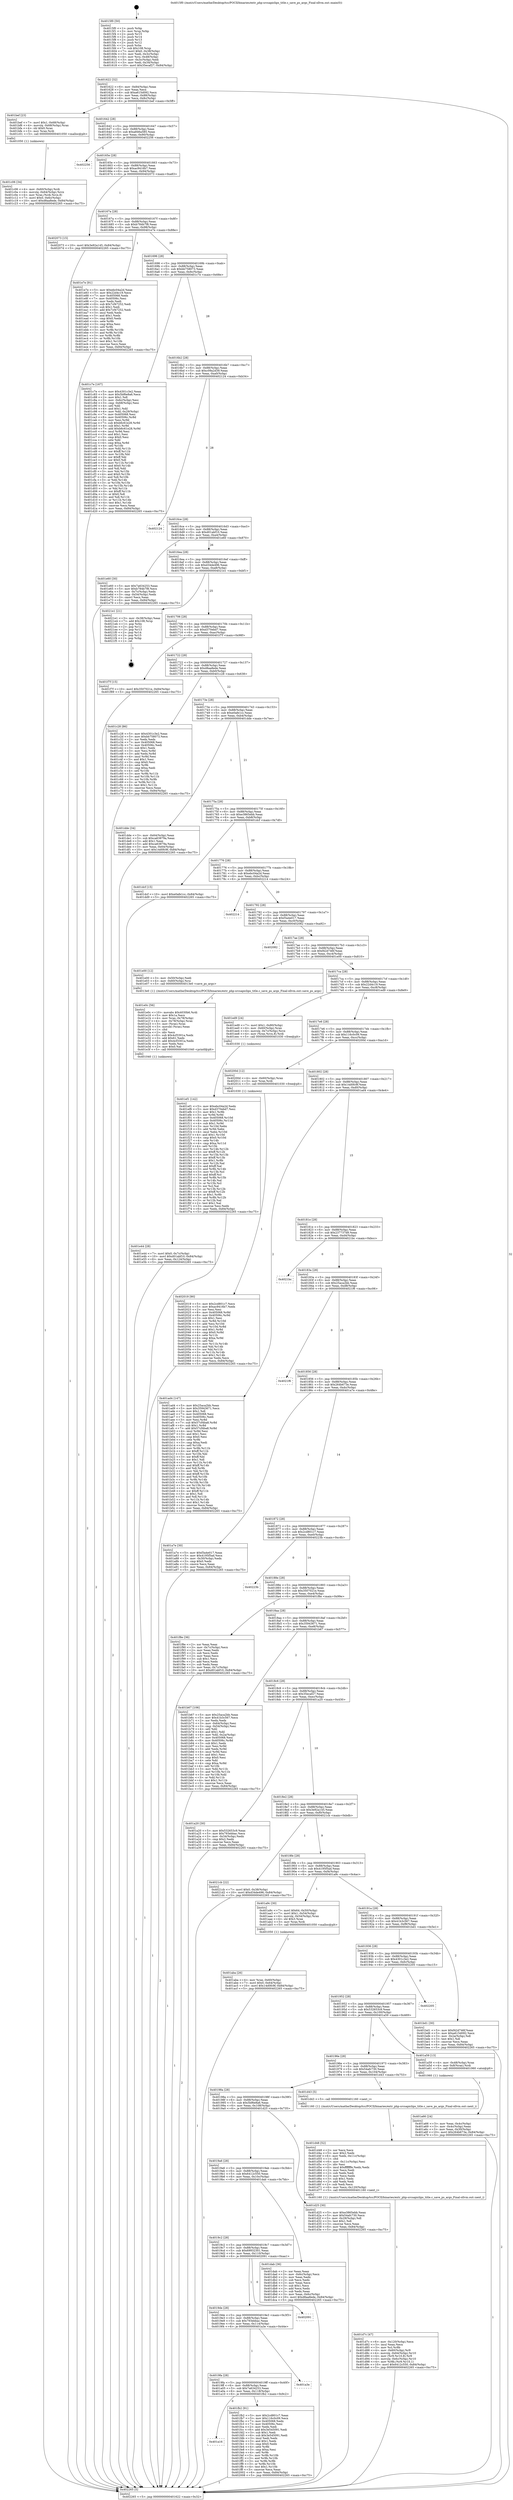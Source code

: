 digraph "0x4015f0" {
  label = "0x4015f0 (/mnt/c/Users/mathe/Desktop/tcc/POCII/binaries/extr_php-srcsapiclips_title.c_save_ps_args_Final-ollvm.out::main(0))"
  labelloc = "t"
  node[shape=record]

  Entry [label="",width=0.3,height=0.3,shape=circle,fillcolor=black,style=filled]
  "0x401622" [label="{
     0x401622 [32]\l
     | [instrs]\l
     &nbsp;&nbsp;0x401622 \<+6\>: mov -0x84(%rbp),%eax\l
     &nbsp;&nbsp;0x401628 \<+2\>: mov %eax,%ecx\l
     &nbsp;&nbsp;0x40162a \<+6\>: sub $0xa615d092,%ecx\l
     &nbsp;&nbsp;0x401630 \<+6\>: mov %eax,-0x88(%rbp)\l
     &nbsp;&nbsp;0x401636 \<+6\>: mov %ecx,-0x8c(%rbp)\l
     &nbsp;&nbsp;0x40163c \<+6\>: je 0000000000401bef \<main+0x5ff\>\l
  }"]
  "0x401bef" [label="{
     0x401bef [23]\l
     | [instrs]\l
     &nbsp;&nbsp;0x401bef \<+7\>: movl $0x1,-0x68(%rbp)\l
     &nbsp;&nbsp;0x401bf6 \<+4\>: movslq -0x68(%rbp),%rax\l
     &nbsp;&nbsp;0x401bfa \<+4\>: shl $0x0,%rax\l
     &nbsp;&nbsp;0x401bfe \<+3\>: mov %rax,%rdi\l
     &nbsp;&nbsp;0x401c01 \<+5\>: call 0000000000401050 \<malloc@plt\>\l
     | [calls]\l
     &nbsp;&nbsp;0x401050 \{1\} (unknown)\l
  }"]
  "0x401642" [label="{
     0x401642 [28]\l
     | [instrs]\l
     &nbsp;&nbsp;0x401642 \<+5\>: jmp 0000000000401647 \<main+0x57\>\l
     &nbsp;&nbsp;0x401647 \<+6\>: mov -0x88(%rbp),%eax\l
     &nbsp;&nbsp;0x40164d \<+5\>: sub $0xa846a585,%eax\l
     &nbsp;&nbsp;0x401652 \<+6\>: mov %eax,-0x90(%rbp)\l
     &nbsp;&nbsp;0x401658 \<+6\>: je 0000000000402256 \<main+0xc66\>\l
  }"]
  Exit [label="",width=0.3,height=0.3,shape=circle,fillcolor=black,style=filled,peripheries=2]
  "0x402256" [label="{
     0x402256\l
  }", style=dashed]
  "0x40165e" [label="{
     0x40165e [28]\l
     | [instrs]\l
     &nbsp;&nbsp;0x40165e \<+5\>: jmp 0000000000401663 \<main+0x73\>\l
     &nbsp;&nbsp;0x401663 \<+6\>: mov -0x88(%rbp),%eax\l
     &nbsp;&nbsp;0x401669 \<+5\>: sub $0xac9416b7,%eax\l
     &nbsp;&nbsp;0x40166e \<+6\>: mov %eax,-0x94(%rbp)\l
     &nbsp;&nbsp;0x401674 \<+6\>: je 0000000000402073 \<main+0xa83\>\l
  }"]
  "0x402019" [label="{
     0x402019 [90]\l
     | [instrs]\l
     &nbsp;&nbsp;0x402019 \<+5\>: mov $0x2cd801c7,%ecx\l
     &nbsp;&nbsp;0x40201e \<+5\>: mov $0xac9416b7,%edx\l
     &nbsp;&nbsp;0x402023 \<+2\>: xor %esi,%esi\l
     &nbsp;&nbsp;0x402025 \<+8\>: mov 0x405068,%r8d\l
     &nbsp;&nbsp;0x40202d \<+8\>: mov 0x40506c,%r9d\l
     &nbsp;&nbsp;0x402035 \<+3\>: sub $0x1,%esi\l
     &nbsp;&nbsp;0x402038 \<+3\>: mov %r8d,%r10d\l
     &nbsp;&nbsp;0x40203b \<+3\>: add %esi,%r10d\l
     &nbsp;&nbsp;0x40203e \<+4\>: imul %r10d,%r8d\l
     &nbsp;&nbsp;0x402042 \<+4\>: and $0x1,%r8d\l
     &nbsp;&nbsp;0x402046 \<+4\>: cmp $0x0,%r8d\l
     &nbsp;&nbsp;0x40204a \<+4\>: sete %r11b\l
     &nbsp;&nbsp;0x40204e \<+4\>: cmp $0xa,%r9d\l
     &nbsp;&nbsp;0x402052 \<+3\>: setl %bl\l
     &nbsp;&nbsp;0x402055 \<+3\>: mov %r11b,%r14b\l
     &nbsp;&nbsp;0x402058 \<+3\>: and %bl,%r14b\l
     &nbsp;&nbsp;0x40205b \<+3\>: xor %bl,%r11b\l
     &nbsp;&nbsp;0x40205e \<+3\>: or %r11b,%r14b\l
     &nbsp;&nbsp;0x402061 \<+4\>: test $0x1,%r14b\l
     &nbsp;&nbsp;0x402065 \<+3\>: cmovne %edx,%ecx\l
     &nbsp;&nbsp;0x402068 \<+6\>: mov %ecx,-0x84(%rbp)\l
     &nbsp;&nbsp;0x40206e \<+5\>: jmp 0000000000402265 \<main+0xc75\>\l
  }"]
  "0x402073" [label="{
     0x402073 [15]\l
     | [instrs]\l
     &nbsp;&nbsp;0x402073 \<+10\>: movl $0x3e92a145,-0x84(%rbp)\l
     &nbsp;&nbsp;0x40207d \<+5\>: jmp 0000000000402265 \<main+0xc75\>\l
  }"]
  "0x40167a" [label="{
     0x40167a [28]\l
     | [instrs]\l
     &nbsp;&nbsp;0x40167a \<+5\>: jmp 000000000040167f \<main+0x8f\>\l
     &nbsp;&nbsp;0x40167f \<+6\>: mov -0x88(%rbp),%eax\l
     &nbsp;&nbsp;0x401685 \<+5\>: sub $0xb784b7f8,%eax\l
     &nbsp;&nbsp;0x40168a \<+6\>: mov %eax,-0x98(%rbp)\l
     &nbsp;&nbsp;0x401690 \<+6\>: je 0000000000401e7e \<main+0x88e\>\l
  }"]
  "0x401a16" [label="{
     0x401a16\l
  }", style=dashed]
  "0x401e7e" [label="{
     0x401e7e [91]\l
     | [instrs]\l
     &nbsp;&nbsp;0x401e7e \<+5\>: mov $0xebc04a2d,%eax\l
     &nbsp;&nbsp;0x401e83 \<+5\>: mov $0x22d4c19,%ecx\l
     &nbsp;&nbsp;0x401e88 \<+7\>: mov 0x405068,%edx\l
     &nbsp;&nbsp;0x401e8f \<+7\>: mov 0x40506c,%esi\l
     &nbsp;&nbsp;0x401e96 \<+2\>: mov %edx,%edi\l
     &nbsp;&nbsp;0x401e98 \<+6\>: sub $0x7cf47252,%edi\l
     &nbsp;&nbsp;0x401e9e \<+3\>: sub $0x1,%edi\l
     &nbsp;&nbsp;0x401ea1 \<+6\>: add $0x7cf47252,%edi\l
     &nbsp;&nbsp;0x401ea7 \<+3\>: imul %edi,%edx\l
     &nbsp;&nbsp;0x401eaa \<+3\>: and $0x1,%edx\l
     &nbsp;&nbsp;0x401ead \<+3\>: cmp $0x0,%edx\l
     &nbsp;&nbsp;0x401eb0 \<+4\>: sete %r8b\l
     &nbsp;&nbsp;0x401eb4 \<+3\>: cmp $0xa,%esi\l
     &nbsp;&nbsp;0x401eb7 \<+4\>: setl %r9b\l
     &nbsp;&nbsp;0x401ebb \<+3\>: mov %r8b,%r10b\l
     &nbsp;&nbsp;0x401ebe \<+3\>: and %r9b,%r10b\l
     &nbsp;&nbsp;0x401ec1 \<+3\>: xor %r9b,%r8b\l
     &nbsp;&nbsp;0x401ec4 \<+3\>: or %r8b,%r10b\l
     &nbsp;&nbsp;0x401ec7 \<+4\>: test $0x1,%r10b\l
     &nbsp;&nbsp;0x401ecb \<+3\>: cmovne %ecx,%eax\l
     &nbsp;&nbsp;0x401ece \<+6\>: mov %eax,-0x84(%rbp)\l
     &nbsp;&nbsp;0x401ed4 \<+5\>: jmp 0000000000402265 \<main+0xc75\>\l
  }"]
  "0x401696" [label="{
     0x401696 [28]\l
     | [instrs]\l
     &nbsp;&nbsp;0x401696 \<+5\>: jmp 000000000040169b \<main+0xab\>\l
     &nbsp;&nbsp;0x40169b \<+6\>: mov -0x88(%rbp),%eax\l
     &nbsp;&nbsp;0x4016a1 \<+5\>: sub $0xbb758073,%eax\l
     &nbsp;&nbsp;0x4016a6 \<+6\>: mov %eax,-0x9c(%rbp)\l
     &nbsp;&nbsp;0x4016ac \<+6\>: je 0000000000401c7e \<main+0x68e\>\l
  }"]
  "0x401fb2" [label="{
     0x401fb2 [91]\l
     | [instrs]\l
     &nbsp;&nbsp;0x401fb2 \<+5\>: mov $0x2cd801c7,%eax\l
     &nbsp;&nbsp;0x401fb7 \<+5\>: mov $0x116c0c09,%ecx\l
     &nbsp;&nbsp;0x401fbc \<+7\>: mov 0x405068,%edx\l
     &nbsp;&nbsp;0x401fc3 \<+7\>: mov 0x40506c,%esi\l
     &nbsp;&nbsp;0x401fca \<+2\>: mov %edx,%edi\l
     &nbsp;&nbsp;0x401fcc \<+6\>: add $0x3e545091,%edi\l
     &nbsp;&nbsp;0x401fd2 \<+3\>: sub $0x1,%edi\l
     &nbsp;&nbsp;0x401fd5 \<+6\>: sub $0x3e545091,%edi\l
     &nbsp;&nbsp;0x401fdb \<+3\>: imul %edi,%edx\l
     &nbsp;&nbsp;0x401fde \<+3\>: and $0x1,%edx\l
     &nbsp;&nbsp;0x401fe1 \<+3\>: cmp $0x0,%edx\l
     &nbsp;&nbsp;0x401fe4 \<+4\>: sete %r8b\l
     &nbsp;&nbsp;0x401fe8 \<+3\>: cmp $0xa,%esi\l
     &nbsp;&nbsp;0x401feb \<+4\>: setl %r9b\l
     &nbsp;&nbsp;0x401fef \<+3\>: mov %r8b,%r10b\l
     &nbsp;&nbsp;0x401ff2 \<+3\>: and %r9b,%r10b\l
     &nbsp;&nbsp;0x401ff5 \<+3\>: xor %r9b,%r8b\l
     &nbsp;&nbsp;0x401ff8 \<+3\>: or %r8b,%r10b\l
     &nbsp;&nbsp;0x401ffb \<+4\>: test $0x1,%r10b\l
     &nbsp;&nbsp;0x401fff \<+3\>: cmovne %ecx,%eax\l
     &nbsp;&nbsp;0x402002 \<+6\>: mov %eax,-0x84(%rbp)\l
     &nbsp;&nbsp;0x402008 \<+5\>: jmp 0000000000402265 \<main+0xc75\>\l
  }"]
  "0x401c7e" [label="{
     0x401c7e [167]\l
     | [instrs]\l
     &nbsp;&nbsp;0x401c7e \<+5\>: mov $0x4301c3e2,%eax\l
     &nbsp;&nbsp;0x401c83 \<+5\>: mov $0x5bf6e8a6,%ecx\l
     &nbsp;&nbsp;0x401c88 \<+2\>: mov $0x1,%dl\l
     &nbsp;&nbsp;0x401c8a \<+3\>: mov -0x6c(%rbp),%esi\l
     &nbsp;&nbsp;0x401c8d \<+3\>: cmp -0x68(%rbp),%esi\l
     &nbsp;&nbsp;0x401c90 \<+4\>: setl %dil\l
     &nbsp;&nbsp;0x401c94 \<+4\>: and $0x1,%dil\l
     &nbsp;&nbsp;0x401c98 \<+4\>: mov %dil,-0x29(%rbp)\l
     &nbsp;&nbsp;0x401c9c \<+7\>: mov 0x405068,%esi\l
     &nbsp;&nbsp;0x401ca3 \<+8\>: mov 0x40506c,%r8d\l
     &nbsp;&nbsp;0x401cab \<+3\>: mov %esi,%r9d\l
     &nbsp;&nbsp;0x401cae \<+7\>: sub $0xb6c61e28,%r9d\l
     &nbsp;&nbsp;0x401cb5 \<+4\>: sub $0x1,%r9d\l
     &nbsp;&nbsp;0x401cb9 \<+7\>: add $0xb6c61e28,%r9d\l
     &nbsp;&nbsp;0x401cc0 \<+4\>: imul %r9d,%esi\l
     &nbsp;&nbsp;0x401cc4 \<+3\>: and $0x1,%esi\l
     &nbsp;&nbsp;0x401cc7 \<+3\>: cmp $0x0,%esi\l
     &nbsp;&nbsp;0x401cca \<+4\>: sete %dil\l
     &nbsp;&nbsp;0x401cce \<+4\>: cmp $0xa,%r8d\l
     &nbsp;&nbsp;0x401cd2 \<+4\>: setl %r10b\l
     &nbsp;&nbsp;0x401cd6 \<+3\>: mov %dil,%r11b\l
     &nbsp;&nbsp;0x401cd9 \<+4\>: xor $0xff,%r11b\l
     &nbsp;&nbsp;0x401cdd \<+3\>: mov %r10b,%bl\l
     &nbsp;&nbsp;0x401ce0 \<+3\>: xor $0xff,%bl\l
     &nbsp;&nbsp;0x401ce3 \<+3\>: xor $0x0,%dl\l
     &nbsp;&nbsp;0x401ce6 \<+3\>: mov %r11b,%r14b\l
     &nbsp;&nbsp;0x401ce9 \<+4\>: and $0x0,%r14b\l
     &nbsp;&nbsp;0x401ced \<+3\>: and %dl,%dil\l
     &nbsp;&nbsp;0x401cf0 \<+3\>: mov %bl,%r15b\l
     &nbsp;&nbsp;0x401cf3 \<+4\>: and $0x0,%r15b\l
     &nbsp;&nbsp;0x401cf7 \<+3\>: and %dl,%r10b\l
     &nbsp;&nbsp;0x401cfa \<+3\>: or %dil,%r14b\l
     &nbsp;&nbsp;0x401cfd \<+3\>: or %r10b,%r15b\l
     &nbsp;&nbsp;0x401d00 \<+3\>: xor %r15b,%r14b\l
     &nbsp;&nbsp;0x401d03 \<+3\>: or %bl,%r11b\l
     &nbsp;&nbsp;0x401d06 \<+4\>: xor $0xff,%r11b\l
     &nbsp;&nbsp;0x401d0a \<+3\>: or $0x0,%dl\l
     &nbsp;&nbsp;0x401d0d \<+3\>: and %dl,%r11b\l
     &nbsp;&nbsp;0x401d10 \<+3\>: or %r11b,%r14b\l
     &nbsp;&nbsp;0x401d13 \<+4\>: test $0x1,%r14b\l
     &nbsp;&nbsp;0x401d17 \<+3\>: cmovne %ecx,%eax\l
     &nbsp;&nbsp;0x401d1a \<+6\>: mov %eax,-0x84(%rbp)\l
     &nbsp;&nbsp;0x401d20 \<+5\>: jmp 0000000000402265 \<main+0xc75\>\l
  }"]
  "0x4016b2" [label="{
     0x4016b2 [28]\l
     | [instrs]\l
     &nbsp;&nbsp;0x4016b2 \<+5\>: jmp 00000000004016b7 \<main+0xc7\>\l
     &nbsp;&nbsp;0x4016b7 \<+6\>: mov -0x88(%rbp),%eax\l
     &nbsp;&nbsp;0x4016bd \<+5\>: sub $0xc09a2d39,%eax\l
     &nbsp;&nbsp;0x4016c2 \<+6\>: mov %eax,-0xa0(%rbp)\l
     &nbsp;&nbsp;0x4016c8 \<+6\>: je 0000000000402124 \<main+0xb34\>\l
  }"]
  "0x4019fa" [label="{
     0x4019fa [28]\l
     | [instrs]\l
     &nbsp;&nbsp;0x4019fa \<+5\>: jmp 00000000004019ff \<main+0x40f\>\l
     &nbsp;&nbsp;0x4019ff \<+6\>: mov -0x88(%rbp),%eax\l
     &nbsp;&nbsp;0x401a05 \<+5\>: sub $0x7a634253,%eax\l
     &nbsp;&nbsp;0x401a0a \<+6\>: mov %eax,-0x118(%rbp)\l
     &nbsp;&nbsp;0x401a10 \<+6\>: je 0000000000401fb2 \<main+0x9c2\>\l
  }"]
  "0x402124" [label="{
     0x402124\l
  }", style=dashed]
  "0x4016ce" [label="{
     0x4016ce [28]\l
     | [instrs]\l
     &nbsp;&nbsp;0x4016ce \<+5\>: jmp 00000000004016d3 \<main+0xe3\>\l
     &nbsp;&nbsp;0x4016d3 \<+6\>: mov -0x88(%rbp),%eax\l
     &nbsp;&nbsp;0x4016d9 \<+5\>: sub $0xd01abf10,%eax\l
     &nbsp;&nbsp;0x4016de \<+6\>: mov %eax,-0xa4(%rbp)\l
     &nbsp;&nbsp;0x4016e4 \<+6\>: je 0000000000401e60 \<main+0x870\>\l
  }"]
  "0x401a3e" [label="{
     0x401a3e\l
  }", style=dashed]
  "0x401e60" [label="{
     0x401e60 [30]\l
     | [instrs]\l
     &nbsp;&nbsp;0x401e60 \<+5\>: mov $0x7a634253,%eax\l
     &nbsp;&nbsp;0x401e65 \<+5\>: mov $0xb784b7f8,%ecx\l
     &nbsp;&nbsp;0x401e6a \<+3\>: mov -0x7c(%rbp),%edx\l
     &nbsp;&nbsp;0x401e6d \<+3\>: cmp -0x54(%rbp),%edx\l
     &nbsp;&nbsp;0x401e70 \<+3\>: cmovl %ecx,%eax\l
     &nbsp;&nbsp;0x401e73 \<+6\>: mov %eax,-0x84(%rbp)\l
     &nbsp;&nbsp;0x401e79 \<+5\>: jmp 0000000000402265 \<main+0xc75\>\l
  }"]
  "0x4016ea" [label="{
     0x4016ea [28]\l
     | [instrs]\l
     &nbsp;&nbsp;0x4016ea \<+5\>: jmp 00000000004016ef \<main+0xff\>\l
     &nbsp;&nbsp;0x4016ef \<+6\>: mov -0x88(%rbp),%eax\l
     &nbsp;&nbsp;0x4016f5 \<+5\>: sub $0xd34de496,%eax\l
     &nbsp;&nbsp;0x4016fa \<+6\>: mov %eax,-0xa8(%rbp)\l
     &nbsp;&nbsp;0x401700 \<+6\>: je 00000000004021e1 \<main+0xbf1\>\l
  }"]
  "0x4019de" [label="{
     0x4019de [28]\l
     | [instrs]\l
     &nbsp;&nbsp;0x4019de \<+5\>: jmp 00000000004019e3 \<main+0x3f3\>\l
     &nbsp;&nbsp;0x4019e3 \<+6\>: mov -0x88(%rbp),%eax\l
     &nbsp;&nbsp;0x4019e9 \<+5\>: sub $0x793ebbac,%eax\l
     &nbsp;&nbsp;0x4019ee \<+6\>: mov %eax,-0x114(%rbp)\l
     &nbsp;&nbsp;0x4019f4 \<+6\>: je 0000000000401a3e \<main+0x44e\>\l
  }"]
  "0x4021e1" [label="{
     0x4021e1 [21]\l
     | [instrs]\l
     &nbsp;&nbsp;0x4021e1 \<+3\>: mov -0x38(%rbp),%eax\l
     &nbsp;&nbsp;0x4021e4 \<+7\>: add $0x108,%rsp\l
     &nbsp;&nbsp;0x4021eb \<+1\>: pop %rbx\l
     &nbsp;&nbsp;0x4021ec \<+2\>: pop %r12\l
     &nbsp;&nbsp;0x4021ee \<+2\>: pop %r13\l
     &nbsp;&nbsp;0x4021f0 \<+2\>: pop %r14\l
     &nbsp;&nbsp;0x4021f2 \<+2\>: pop %r15\l
     &nbsp;&nbsp;0x4021f4 \<+1\>: pop %rbp\l
     &nbsp;&nbsp;0x4021f5 \<+1\>: ret\l
  }"]
  "0x401706" [label="{
     0x401706 [28]\l
     | [instrs]\l
     &nbsp;&nbsp;0x401706 \<+5\>: jmp 000000000040170b \<main+0x11b\>\l
     &nbsp;&nbsp;0x40170b \<+6\>: mov -0x88(%rbp),%eax\l
     &nbsp;&nbsp;0x401711 \<+5\>: sub $0xd370ebd7,%eax\l
     &nbsp;&nbsp;0x401716 \<+6\>: mov %eax,-0xac(%rbp)\l
     &nbsp;&nbsp;0x40171c \<+6\>: je 0000000000401f7f \<main+0x98f\>\l
  }"]
  "0x402091" [label="{
     0x402091\l
  }", style=dashed]
  "0x401f7f" [label="{
     0x401f7f [15]\l
     | [instrs]\l
     &nbsp;&nbsp;0x401f7f \<+10\>: movl $0x3507021e,-0x84(%rbp)\l
     &nbsp;&nbsp;0x401f89 \<+5\>: jmp 0000000000402265 \<main+0xc75\>\l
  }"]
  "0x401722" [label="{
     0x401722 [28]\l
     | [instrs]\l
     &nbsp;&nbsp;0x401722 \<+5\>: jmp 0000000000401727 \<main+0x137\>\l
     &nbsp;&nbsp;0x401727 \<+6\>: mov -0x88(%rbp),%eax\l
     &nbsp;&nbsp;0x40172d \<+5\>: sub $0xd8aa8ede,%eax\l
     &nbsp;&nbsp;0x401732 \<+6\>: mov %eax,-0xb0(%rbp)\l
     &nbsp;&nbsp;0x401738 \<+6\>: je 0000000000401c28 \<main+0x638\>\l
  }"]
  "0x401ef1" [label="{
     0x401ef1 [142]\l
     | [instrs]\l
     &nbsp;&nbsp;0x401ef1 \<+5\>: mov $0xebc04a2d,%edx\l
     &nbsp;&nbsp;0x401ef6 \<+5\>: mov $0xd370ebd7,%esi\l
     &nbsp;&nbsp;0x401efb \<+3\>: mov $0x1,%r8b\l
     &nbsp;&nbsp;0x401efe \<+3\>: xor %r9d,%r9d\l
     &nbsp;&nbsp;0x401f01 \<+8\>: mov 0x405068,%r10d\l
     &nbsp;&nbsp;0x401f09 \<+8\>: mov 0x40506c,%r11d\l
     &nbsp;&nbsp;0x401f11 \<+4\>: sub $0x1,%r9d\l
     &nbsp;&nbsp;0x401f15 \<+3\>: mov %r10d,%ebx\l
     &nbsp;&nbsp;0x401f18 \<+3\>: add %r9d,%ebx\l
     &nbsp;&nbsp;0x401f1b \<+4\>: imul %ebx,%r10d\l
     &nbsp;&nbsp;0x401f1f \<+4\>: and $0x1,%r10d\l
     &nbsp;&nbsp;0x401f23 \<+4\>: cmp $0x0,%r10d\l
     &nbsp;&nbsp;0x401f27 \<+4\>: sete %r14b\l
     &nbsp;&nbsp;0x401f2b \<+4\>: cmp $0xa,%r11d\l
     &nbsp;&nbsp;0x401f2f \<+4\>: setl %r15b\l
     &nbsp;&nbsp;0x401f33 \<+3\>: mov %r14b,%r12b\l
     &nbsp;&nbsp;0x401f36 \<+4\>: xor $0xff,%r12b\l
     &nbsp;&nbsp;0x401f3a \<+3\>: mov %r15b,%r13b\l
     &nbsp;&nbsp;0x401f3d \<+4\>: xor $0xff,%r13b\l
     &nbsp;&nbsp;0x401f41 \<+4\>: xor $0x1,%r8b\l
     &nbsp;&nbsp;0x401f45 \<+3\>: mov %r12b,%al\l
     &nbsp;&nbsp;0x401f48 \<+2\>: and $0xff,%al\l
     &nbsp;&nbsp;0x401f4a \<+3\>: and %r8b,%r14b\l
     &nbsp;&nbsp;0x401f4d \<+3\>: mov %r13b,%cl\l
     &nbsp;&nbsp;0x401f50 \<+3\>: and $0xff,%cl\l
     &nbsp;&nbsp;0x401f53 \<+3\>: and %r8b,%r15b\l
     &nbsp;&nbsp;0x401f56 \<+3\>: or %r14b,%al\l
     &nbsp;&nbsp;0x401f59 \<+3\>: or %r15b,%cl\l
     &nbsp;&nbsp;0x401f5c \<+2\>: xor %cl,%al\l
     &nbsp;&nbsp;0x401f5e \<+3\>: or %r13b,%r12b\l
     &nbsp;&nbsp;0x401f61 \<+4\>: xor $0xff,%r12b\l
     &nbsp;&nbsp;0x401f65 \<+4\>: or $0x1,%r8b\l
     &nbsp;&nbsp;0x401f69 \<+3\>: and %r8b,%r12b\l
     &nbsp;&nbsp;0x401f6c \<+3\>: or %r12b,%al\l
     &nbsp;&nbsp;0x401f6f \<+2\>: test $0x1,%al\l
     &nbsp;&nbsp;0x401f71 \<+3\>: cmovne %esi,%edx\l
     &nbsp;&nbsp;0x401f74 \<+6\>: mov %edx,-0x84(%rbp)\l
     &nbsp;&nbsp;0x401f7a \<+5\>: jmp 0000000000402265 \<main+0xc75\>\l
  }"]
  "0x401c28" [label="{
     0x401c28 [86]\l
     | [instrs]\l
     &nbsp;&nbsp;0x401c28 \<+5\>: mov $0x4301c3e2,%eax\l
     &nbsp;&nbsp;0x401c2d \<+5\>: mov $0xbb758073,%ecx\l
     &nbsp;&nbsp;0x401c32 \<+2\>: xor %edx,%edx\l
     &nbsp;&nbsp;0x401c34 \<+7\>: mov 0x405068,%esi\l
     &nbsp;&nbsp;0x401c3b \<+7\>: mov 0x40506c,%edi\l
     &nbsp;&nbsp;0x401c42 \<+3\>: sub $0x1,%edx\l
     &nbsp;&nbsp;0x401c45 \<+3\>: mov %esi,%r8d\l
     &nbsp;&nbsp;0x401c48 \<+3\>: add %edx,%r8d\l
     &nbsp;&nbsp;0x401c4b \<+4\>: imul %r8d,%esi\l
     &nbsp;&nbsp;0x401c4f \<+3\>: and $0x1,%esi\l
     &nbsp;&nbsp;0x401c52 \<+3\>: cmp $0x0,%esi\l
     &nbsp;&nbsp;0x401c55 \<+4\>: sete %r9b\l
     &nbsp;&nbsp;0x401c59 \<+3\>: cmp $0xa,%edi\l
     &nbsp;&nbsp;0x401c5c \<+4\>: setl %r10b\l
     &nbsp;&nbsp;0x401c60 \<+3\>: mov %r9b,%r11b\l
     &nbsp;&nbsp;0x401c63 \<+3\>: and %r10b,%r11b\l
     &nbsp;&nbsp;0x401c66 \<+3\>: xor %r10b,%r9b\l
     &nbsp;&nbsp;0x401c69 \<+3\>: or %r9b,%r11b\l
     &nbsp;&nbsp;0x401c6c \<+4\>: test $0x1,%r11b\l
     &nbsp;&nbsp;0x401c70 \<+3\>: cmovne %ecx,%eax\l
     &nbsp;&nbsp;0x401c73 \<+6\>: mov %eax,-0x84(%rbp)\l
     &nbsp;&nbsp;0x401c79 \<+5\>: jmp 0000000000402265 \<main+0xc75\>\l
  }"]
  "0x40173e" [label="{
     0x40173e [28]\l
     | [instrs]\l
     &nbsp;&nbsp;0x40173e \<+5\>: jmp 0000000000401743 \<main+0x153\>\l
     &nbsp;&nbsp;0x401743 \<+6\>: mov -0x88(%rbp),%eax\l
     &nbsp;&nbsp;0x401749 \<+5\>: sub $0xe0afe1cc,%eax\l
     &nbsp;&nbsp;0x40174e \<+6\>: mov %eax,-0xb4(%rbp)\l
     &nbsp;&nbsp;0x401754 \<+6\>: je 0000000000401dde \<main+0x7ee\>\l
  }"]
  "0x401e44" [label="{
     0x401e44 [28]\l
     | [instrs]\l
     &nbsp;&nbsp;0x401e44 \<+7\>: movl $0x0,-0x7c(%rbp)\l
     &nbsp;&nbsp;0x401e4b \<+10\>: movl $0xd01abf10,-0x84(%rbp)\l
     &nbsp;&nbsp;0x401e55 \<+6\>: mov %eax,-0x124(%rbp)\l
     &nbsp;&nbsp;0x401e5b \<+5\>: jmp 0000000000402265 \<main+0xc75\>\l
  }"]
  "0x401dde" [label="{
     0x401dde [34]\l
     | [instrs]\l
     &nbsp;&nbsp;0x401dde \<+3\>: mov -0x64(%rbp),%eax\l
     &nbsp;&nbsp;0x401de1 \<+5\>: sub $0xca63879a,%eax\l
     &nbsp;&nbsp;0x401de6 \<+3\>: add $0x1,%eax\l
     &nbsp;&nbsp;0x401de9 \<+5\>: add $0xca63879a,%eax\l
     &nbsp;&nbsp;0x401dee \<+3\>: mov %eax,-0x64(%rbp)\l
     &nbsp;&nbsp;0x401df1 \<+10\>: movl $0x14d0fc9f,-0x84(%rbp)\l
     &nbsp;&nbsp;0x401dfb \<+5\>: jmp 0000000000402265 \<main+0xc75\>\l
  }"]
  "0x40175a" [label="{
     0x40175a [28]\l
     | [instrs]\l
     &nbsp;&nbsp;0x40175a \<+5\>: jmp 000000000040175f \<main+0x16f\>\l
     &nbsp;&nbsp;0x40175f \<+6\>: mov -0x88(%rbp),%eax\l
     &nbsp;&nbsp;0x401765 \<+5\>: sub $0xe3865ebb,%eax\l
     &nbsp;&nbsp;0x40176a \<+6\>: mov %eax,-0xb8(%rbp)\l
     &nbsp;&nbsp;0x401770 \<+6\>: je 0000000000401dcf \<main+0x7df\>\l
  }"]
  "0x401e0c" [label="{
     0x401e0c [56]\l
     | [instrs]\l
     &nbsp;&nbsp;0x401e0c \<+10\>: movabs $0x4030b6,%rdi\l
     &nbsp;&nbsp;0x401e16 \<+5\>: mov $0x1a,%ecx\l
     &nbsp;&nbsp;0x401e1b \<+4\>: mov %rax,-0x78(%rbp)\l
     &nbsp;&nbsp;0x401e1f \<+4\>: mov -0x78(%rbp),%rax\l
     &nbsp;&nbsp;0x401e23 \<+3\>: mov (%rax),%rax\l
     &nbsp;&nbsp;0x401e26 \<+3\>: movsbl (%rax),%eax\l
     &nbsp;&nbsp;0x401e29 \<+1\>: cltd\l
     &nbsp;&nbsp;0x401e2a \<+2\>: idiv %ecx\l
     &nbsp;&nbsp;0x401e2c \<+6\>: sub $0x4cf3301a,%edx\l
     &nbsp;&nbsp;0x401e32 \<+3\>: add $0x61,%edx\l
     &nbsp;&nbsp;0x401e35 \<+6\>: add $0x4cf3301a,%edx\l
     &nbsp;&nbsp;0x401e3b \<+2\>: mov %edx,%esi\l
     &nbsp;&nbsp;0x401e3d \<+2\>: mov $0x0,%al\l
     &nbsp;&nbsp;0x401e3f \<+5\>: call 0000000000401040 \<printf@plt\>\l
     | [calls]\l
     &nbsp;&nbsp;0x401040 \{1\} (unknown)\l
  }"]
  "0x401dcf" [label="{
     0x401dcf [15]\l
     | [instrs]\l
     &nbsp;&nbsp;0x401dcf \<+10\>: movl $0xe0afe1cc,-0x84(%rbp)\l
     &nbsp;&nbsp;0x401dd9 \<+5\>: jmp 0000000000402265 \<main+0xc75\>\l
  }"]
  "0x401776" [label="{
     0x401776 [28]\l
     | [instrs]\l
     &nbsp;&nbsp;0x401776 \<+5\>: jmp 000000000040177b \<main+0x18b\>\l
     &nbsp;&nbsp;0x40177b \<+6\>: mov -0x88(%rbp),%eax\l
     &nbsp;&nbsp;0x401781 \<+5\>: sub $0xebc04a2d,%eax\l
     &nbsp;&nbsp;0x401786 \<+6\>: mov %eax,-0xbc(%rbp)\l
     &nbsp;&nbsp;0x40178c \<+6\>: je 0000000000402214 \<main+0xc24\>\l
  }"]
  "0x4019c2" [label="{
     0x4019c2 [28]\l
     | [instrs]\l
     &nbsp;&nbsp;0x4019c2 \<+5\>: jmp 00000000004019c7 \<main+0x3d7\>\l
     &nbsp;&nbsp;0x4019c7 \<+6\>: mov -0x88(%rbp),%eax\l
     &nbsp;&nbsp;0x4019cd \<+5\>: sub $0x69932301,%eax\l
     &nbsp;&nbsp;0x4019d2 \<+6\>: mov %eax,-0x110(%rbp)\l
     &nbsp;&nbsp;0x4019d8 \<+6\>: je 0000000000402091 \<main+0xaa1\>\l
  }"]
  "0x402214" [label="{
     0x402214\l
  }", style=dashed]
  "0x401792" [label="{
     0x401792 [28]\l
     | [instrs]\l
     &nbsp;&nbsp;0x401792 \<+5\>: jmp 0000000000401797 \<main+0x1a7\>\l
     &nbsp;&nbsp;0x401797 \<+6\>: mov -0x88(%rbp),%eax\l
     &nbsp;&nbsp;0x40179d \<+5\>: sub $0xf3a4e017,%eax\l
     &nbsp;&nbsp;0x4017a2 \<+6\>: mov %eax,-0xc0(%rbp)\l
     &nbsp;&nbsp;0x4017a8 \<+6\>: je 0000000000402082 \<main+0xa92\>\l
  }"]
  "0x401dab" [label="{
     0x401dab [36]\l
     | [instrs]\l
     &nbsp;&nbsp;0x401dab \<+2\>: xor %eax,%eax\l
     &nbsp;&nbsp;0x401dad \<+3\>: mov -0x6c(%rbp),%ecx\l
     &nbsp;&nbsp;0x401db0 \<+2\>: mov %eax,%edx\l
     &nbsp;&nbsp;0x401db2 \<+2\>: sub %ecx,%edx\l
     &nbsp;&nbsp;0x401db4 \<+2\>: mov %eax,%ecx\l
     &nbsp;&nbsp;0x401db6 \<+3\>: sub $0x1,%ecx\l
     &nbsp;&nbsp;0x401db9 \<+2\>: add %ecx,%edx\l
     &nbsp;&nbsp;0x401dbb \<+2\>: sub %edx,%eax\l
     &nbsp;&nbsp;0x401dbd \<+3\>: mov %eax,-0x6c(%rbp)\l
     &nbsp;&nbsp;0x401dc0 \<+10\>: movl $0xd8aa8ede,-0x84(%rbp)\l
     &nbsp;&nbsp;0x401dca \<+5\>: jmp 0000000000402265 \<main+0xc75\>\l
  }"]
  "0x402082" [label="{
     0x402082\l
  }", style=dashed]
  "0x4017ae" [label="{
     0x4017ae [28]\l
     | [instrs]\l
     &nbsp;&nbsp;0x4017ae \<+5\>: jmp 00000000004017b3 \<main+0x1c3\>\l
     &nbsp;&nbsp;0x4017b3 \<+6\>: mov -0x88(%rbp),%eax\l
     &nbsp;&nbsp;0x4017b9 \<+5\>: sub $0xf42d746f,%eax\l
     &nbsp;&nbsp;0x4017be \<+6\>: mov %eax,-0xc4(%rbp)\l
     &nbsp;&nbsp;0x4017c4 \<+6\>: je 0000000000401e00 \<main+0x810\>\l
  }"]
  "0x401d7c" [label="{
     0x401d7c [47]\l
     | [instrs]\l
     &nbsp;&nbsp;0x401d7c \<+6\>: mov -0x120(%rbp),%ecx\l
     &nbsp;&nbsp;0x401d82 \<+3\>: imul %eax,%ecx\l
     &nbsp;&nbsp;0x401d85 \<+3\>: mov %cl,%r8b\l
     &nbsp;&nbsp;0x401d88 \<+4\>: mov -0x60(%rbp),%r9\l
     &nbsp;&nbsp;0x401d8c \<+4\>: movslq -0x64(%rbp),%r10\l
     &nbsp;&nbsp;0x401d90 \<+4\>: mov (%r9,%r10,8),%r9\l
     &nbsp;&nbsp;0x401d94 \<+4\>: movslq -0x6c(%rbp),%r10\l
     &nbsp;&nbsp;0x401d98 \<+4\>: mov %r8b,(%r9,%r10,1)\l
     &nbsp;&nbsp;0x401d9c \<+10\>: movl $0x6412c550,-0x84(%rbp)\l
     &nbsp;&nbsp;0x401da6 \<+5\>: jmp 0000000000402265 \<main+0xc75\>\l
  }"]
  "0x401e00" [label="{
     0x401e00 [12]\l
     | [instrs]\l
     &nbsp;&nbsp;0x401e00 \<+3\>: mov -0x50(%rbp),%edi\l
     &nbsp;&nbsp;0x401e03 \<+4\>: mov -0x60(%rbp),%rsi\l
     &nbsp;&nbsp;0x401e07 \<+5\>: call 00000000004013e0 \<save_ps_args\>\l
     | [calls]\l
     &nbsp;&nbsp;0x4013e0 \{1\} (/mnt/c/Users/mathe/Desktop/tcc/POCII/binaries/extr_php-srcsapiclips_title.c_save_ps_args_Final-ollvm.out::save_ps_args)\l
  }"]
  "0x4017ca" [label="{
     0x4017ca [28]\l
     | [instrs]\l
     &nbsp;&nbsp;0x4017ca \<+5\>: jmp 00000000004017cf \<main+0x1df\>\l
     &nbsp;&nbsp;0x4017cf \<+6\>: mov -0x88(%rbp),%eax\l
     &nbsp;&nbsp;0x4017d5 \<+5\>: sub $0x22d4c19,%eax\l
     &nbsp;&nbsp;0x4017da \<+6\>: mov %eax,-0xc8(%rbp)\l
     &nbsp;&nbsp;0x4017e0 \<+6\>: je 0000000000401ed9 \<main+0x8e9\>\l
  }"]
  "0x401d48" [label="{
     0x401d48 [52]\l
     | [instrs]\l
     &nbsp;&nbsp;0x401d48 \<+2\>: xor %ecx,%ecx\l
     &nbsp;&nbsp;0x401d4a \<+5\>: mov $0x2,%edx\l
     &nbsp;&nbsp;0x401d4f \<+6\>: mov %edx,-0x11c(%rbp)\l
     &nbsp;&nbsp;0x401d55 \<+1\>: cltd\l
     &nbsp;&nbsp;0x401d56 \<+6\>: mov -0x11c(%rbp),%esi\l
     &nbsp;&nbsp;0x401d5c \<+2\>: idiv %esi\l
     &nbsp;&nbsp;0x401d5e \<+6\>: imul $0xfffffffe,%edx,%edx\l
     &nbsp;&nbsp;0x401d64 \<+2\>: mov %ecx,%edi\l
     &nbsp;&nbsp;0x401d66 \<+2\>: sub %edx,%edi\l
     &nbsp;&nbsp;0x401d68 \<+2\>: mov %ecx,%edx\l
     &nbsp;&nbsp;0x401d6a \<+3\>: sub $0x1,%edx\l
     &nbsp;&nbsp;0x401d6d \<+2\>: add %edx,%edi\l
     &nbsp;&nbsp;0x401d6f \<+2\>: sub %edi,%ecx\l
     &nbsp;&nbsp;0x401d71 \<+6\>: mov %ecx,-0x120(%rbp)\l
     &nbsp;&nbsp;0x401d77 \<+5\>: call 0000000000401160 \<next_i\>\l
     | [calls]\l
     &nbsp;&nbsp;0x401160 \{1\} (/mnt/c/Users/mathe/Desktop/tcc/POCII/binaries/extr_php-srcsapiclips_title.c_save_ps_args_Final-ollvm.out::next_i)\l
  }"]
  "0x401ed9" [label="{
     0x401ed9 [24]\l
     | [instrs]\l
     &nbsp;&nbsp;0x401ed9 \<+7\>: movl $0x1,-0x80(%rbp)\l
     &nbsp;&nbsp;0x401ee0 \<+4\>: mov -0x60(%rbp),%rax\l
     &nbsp;&nbsp;0x401ee4 \<+4\>: movslq -0x7c(%rbp),%rcx\l
     &nbsp;&nbsp;0x401ee8 \<+4\>: mov (%rax,%rcx,8),%rdi\l
     &nbsp;&nbsp;0x401eec \<+5\>: call 0000000000401030 \<free@plt\>\l
     | [calls]\l
     &nbsp;&nbsp;0x401030 \{1\} (unknown)\l
  }"]
  "0x4017e6" [label="{
     0x4017e6 [28]\l
     | [instrs]\l
     &nbsp;&nbsp;0x4017e6 \<+5\>: jmp 00000000004017eb \<main+0x1fb\>\l
     &nbsp;&nbsp;0x4017eb \<+6\>: mov -0x88(%rbp),%eax\l
     &nbsp;&nbsp;0x4017f1 \<+5\>: sub $0x116c0c09,%eax\l
     &nbsp;&nbsp;0x4017f6 \<+6\>: mov %eax,-0xcc(%rbp)\l
     &nbsp;&nbsp;0x4017fc \<+6\>: je 000000000040200d \<main+0xa1d\>\l
  }"]
  "0x4019a6" [label="{
     0x4019a6 [28]\l
     | [instrs]\l
     &nbsp;&nbsp;0x4019a6 \<+5\>: jmp 00000000004019ab \<main+0x3bb\>\l
     &nbsp;&nbsp;0x4019ab \<+6\>: mov -0x88(%rbp),%eax\l
     &nbsp;&nbsp;0x4019b1 \<+5\>: sub $0x6412c550,%eax\l
     &nbsp;&nbsp;0x4019b6 \<+6\>: mov %eax,-0x10c(%rbp)\l
     &nbsp;&nbsp;0x4019bc \<+6\>: je 0000000000401dab \<main+0x7bb\>\l
  }"]
  "0x40200d" [label="{
     0x40200d [12]\l
     | [instrs]\l
     &nbsp;&nbsp;0x40200d \<+4\>: mov -0x60(%rbp),%rax\l
     &nbsp;&nbsp;0x402011 \<+3\>: mov %rax,%rdi\l
     &nbsp;&nbsp;0x402014 \<+5\>: call 0000000000401030 \<free@plt\>\l
     | [calls]\l
     &nbsp;&nbsp;0x401030 \{1\} (unknown)\l
  }"]
  "0x401802" [label="{
     0x401802 [28]\l
     | [instrs]\l
     &nbsp;&nbsp;0x401802 \<+5\>: jmp 0000000000401807 \<main+0x217\>\l
     &nbsp;&nbsp;0x401807 \<+6\>: mov -0x88(%rbp),%eax\l
     &nbsp;&nbsp;0x40180d \<+5\>: sub $0x14d0fc9f,%eax\l
     &nbsp;&nbsp;0x401812 \<+6\>: mov %eax,-0xd0(%rbp)\l
     &nbsp;&nbsp;0x401818 \<+6\>: je 0000000000401ad4 \<main+0x4e4\>\l
  }"]
  "0x401d25" [label="{
     0x401d25 [30]\l
     | [instrs]\l
     &nbsp;&nbsp;0x401d25 \<+5\>: mov $0xe3865ebb,%eax\l
     &nbsp;&nbsp;0x401d2a \<+5\>: mov $0x54afc730,%ecx\l
     &nbsp;&nbsp;0x401d2f \<+3\>: mov -0x29(%rbp),%dl\l
     &nbsp;&nbsp;0x401d32 \<+3\>: test $0x1,%dl\l
     &nbsp;&nbsp;0x401d35 \<+3\>: cmovne %ecx,%eax\l
     &nbsp;&nbsp;0x401d38 \<+6\>: mov %eax,-0x84(%rbp)\l
     &nbsp;&nbsp;0x401d3e \<+5\>: jmp 0000000000402265 \<main+0xc75\>\l
  }"]
  "0x401ad4" [label="{
     0x401ad4 [147]\l
     | [instrs]\l
     &nbsp;&nbsp;0x401ad4 \<+5\>: mov $0x25aca2bb,%eax\l
     &nbsp;&nbsp;0x401ad9 \<+5\>: mov $0x35943671,%ecx\l
     &nbsp;&nbsp;0x401ade \<+2\>: mov $0x1,%dl\l
     &nbsp;&nbsp;0x401ae0 \<+7\>: mov 0x405068,%esi\l
     &nbsp;&nbsp;0x401ae7 \<+7\>: mov 0x40506c,%edi\l
     &nbsp;&nbsp;0x401aee \<+3\>: mov %esi,%r8d\l
     &nbsp;&nbsp;0x401af1 \<+7\>: sub $0x57cf4ba8,%r8d\l
     &nbsp;&nbsp;0x401af8 \<+4\>: sub $0x1,%r8d\l
     &nbsp;&nbsp;0x401afc \<+7\>: add $0x57cf4ba8,%r8d\l
     &nbsp;&nbsp;0x401b03 \<+4\>: imul %r8d,%esi\l
     &nbsp;&nbsp;0x401b07 \<+3\>: and $0x1,%esi\l
     &nbsp;&nbsp;0x401b0a \<+3\>: cmp $0x0,%esi\l
     &nbsp;&nbsp;0x401b0d \<+4\>: sete %r9b\l
     &nbsp;&nbsp;0x401b11 \<+3\>: cmp $0xa,%edi\l
     &nbsp;&nbsp;0x401b14 \<+4\>: setl %r10b\l
     &nbsp;&nbsp;0x401b18 \<+3\>: mov %r9b,%r11b\l
     &nbsp;&nbsp;0x401b1b \<+4\>: xor $0xff,%r11b\l
     &nbsp;&nbsp;0x401b1f \<+3\>: mov %r10b,%bl\l
     &nbsp;&nbsp;0x401b22 \<+3\>: xor $0xff,%bl\l
     &nbsp;&nbsp;0x401b25 \<+3\>: xor $0x1,%dl\l
     &nbsp;&nbsp;0x401b28 \<+3\>: mov %r11b,%r14b\l
     &nbsp;&nbsp;0x401b2b \<+4\>: and $0xff,%r14b\l
     &nbsp;&nbsp;0x401b2f \<+3\>: and %dl,%r9b\l
     &nbsp;&nbsp;0x401b32 \<+3\>: mov %bl,%r15b\l
     &nbsp;&nbsp;0x401b35 \<+4\>: and $0xff,%r15b\l
     &nbsp;&nbsp;0x401b39 \<+3\>: and %dl,%r10b\l
     &nbsp;&nbsp;0x401b3c \<+3\>: or %r9b,%r14b\l
     &nbsp;&nbsp;0x401b3f \<+3\>: or %r10b,%r15b\l
     &nbsp;&nbsp;0x401b42 \<+3\>: xor %r15b,%r14b\l
     &nbsp;&nbsp;0x401b45 \<+3\>: or %bl,%r11b\l
     &nbsp;&nbsp;0x401b48 \<+4\>: xor $0xff,%r11b\l
     &nbsp;&nbsp;0x401b4c \<+3\>: or $0x1,%dl\l
     &nbsp;&nbsp;0x401b4f \<+3\>: and %dl,%r11b\l
     &nbsp;&nbsp;0x401b52 \<+3\>: or %r11b,%r14b\l
     &nbsp;&nbsp;0x401b55 \<+4\>: test $0x1,%r14b\l
     &nbsp;&nbsp;0x401b59 \<+3\>: cmovne %ecx,%eax\l
     &nbsp;&nbsp;0x401b5c \<+6\>: mov %eax,-0x84(%rbp)\l
     &nbsp;&nbsp;0x401b62 \<+5\>: jmp 0000000000402265 \<main+0xc75\>\l
  }"]
  "0x40181e" [label="{
     0x40181e [28]\l
     | [instrs]\l
     &nbsp;&nbsp;0x40181e \<+5\>: jmp 0000000000401823 \<main+0x233\>\l
     &nbsp;&nbsp;0x401823 \<+6\>: mov -0x88(%rbp),%eax\l
     &nbsp;&nbsp;0x401829 \<+5\>: sub $0x237737d9,%eax\l
     &nbsp;&nbsp;0x40182e \<+6\>: mov %eax,-0xd4(%rbp)\l
     &nbsp;&nbsp;0x401834 \<+6\>: je 00000000004021bc \<main+0xbcc\>\l
  }"]
  "0x40198a" [label="{
     0x40198a [28]\l
     | [instrs]\l
     &nbsp;&nbsp;0x40198a \<+5\>: jmp 000000000040198f \<main+0x39f\>\l
     &nbsp;&nbsp;0x40198f \<+6\>: mov -0x88(%rbp),%eax\l
     &nbsp;&nbsp;0x401995 \<+5\>: sub $0x5bf6e8a6,%eax\l
     &nbsp;&nbsp;0x40199a \<+6\>: mov %eax,-0x108(%rbp)\l
     &nbsp;&nbsp;0x4019a0 \<+6\>: je 0000000000401d25 \<main+0x735\>\l
  }"]
  "0x4021bc" [label="{
     0x4021bc\l
  }", style=dashed]
  "0x40183a" [label="{
     0x40183a [28]\l
     | [instrs]\l
     &nbsp;&nbsp;0x40183a \<+5\>: jmp 000000000040183f \<main+0x24f\>\l
     &nbsp;&nbsp;0x40183f \<+6\>: mov -0x88(%rbp),%eax\l
     &nbsp;&nbsp;0x401845 \<+5\>: sub $0x25aca2bb,%eax\l
     &nbsp;&nbsp;0x40184a \<+6\>: mov %eax,-0xd8(%rbp)\l
     &nbsp;&nbsp;0x401850 \<+6\>: je 00000000004021f6 \<main+0xc06\>\l
  }"]
  "0x401d43" [label="{
     0x401d43 [5]\l
     | [instrs]\l
     &nbsp;&nbsp;0x401d43 \<+5\>: call 0000000000401160 \<next_i\>\l
     | [calls]\l
     &nbsp;&nbsp;0x401160 \{1\} (/mnt/c/Users/mathe/Desktop/tcc/POCII/binaries/extr_php-srcsapiclips_title.c_save_ps_args_Final-ollvm.out::next_i)\l
  }"]
  "0x4021f6" [label="{
     0x4021f6\l
  }", style=dashed]
  "0x401856" [label="{
     0x401856 [28]\l
     | [instrs]\l
     &nbsp;&nbsp;0x401856 \<+5\>: jmp 000000000040185b \<main+0x26b\>\l
     &nbsp;&nbsp;0x40185b \<+6\>: mov -0x88(%rbp),%eax\l
     &nbsp;&nbsp;0x401861 \<+5\>: sub $0x264b673e,%eax\l
     &nbsp;&nbsp;0x401866 \<+6\>: mov %eax,-0xdc(%rbp)\l
     &nbsp;&nbsp;0x40186c \<+6\>: je 0000000000401a7e \<main+0x48e\>\l
  }"]
  "0x401c06" [label="{
     0x401c06 [34]\l
     | [instrs]\l
     &nbsp;&nbsp;0x401c06 \<+4\>: mov -0x60(%rbp),%rdi\l
     &nbsp;&nbsp;0x401c0a \<+4\>: movslq -0x64(%rbp),%rcx\l
     &nbsp;&nbsp;0x401c0e \<+4\>: mov %rax,(%rdi,%rcx,8)\l
     &nbsp;&nbsp;0x401c12 \<+7\>: movl $0x0,-0x6c(%rbp)\l
     &nbsp;&nbsp;0x401c19 \<+10\>: movl $0xd8aa8ede,-0x84(%rbp)\l
     &nbsp;&nbsp;0x401c23 \<+5\>: jmp 0000000000402265 \<main+0xc75\>\l
  }"]
  "0x401a7e" [label="{
     0x401a7e [30]\l
     | [instrs]\l
     &nbsp;&nbsp;0x401a7e \<+5\>: mov $0xf3a4e017,%eax\l
     &nbsp;&nbsp;0x401a83 \<+5\>: mov $0x4195f5ad,%ecx\l
     &nbsp;&nbsp;0x401a88 \<+3\>: mov -0x30(%rbp),%edx\l
     &nbsp;&nbsp;0x401a8b \<+3\>: cmp $0x0,%edx\l
     &nbsp;&nbsp;0x401a8e \<+3\>: cmove %ecx,%eax\l
     &nbsp;&nbsp;0x401a91 \<+6\>: mov %eax,-0x84(%rbp)\l
     &nbsp;&nbsp;0x401a97 \<+5\>: jmp 0000000000402265 \<main+0xc75\>\l
  }"]
  "0x401872" [label="{
     0x401872 [28]\l
     | [instrs]\l
     &nbsp;&nbsp;0x401872 \<+5\>: jmp 0000000000401877 \<main+0x287\>\l
     &nbsp;&nbsp;0x401877 \<+6\>: mov -0x88(%rbp),%eax\l
     &nbsp;&nbsp;0x40187d \<+5\>: sub $0x2cd801c7,%eax\l
     &nbsp;&nbsp;0x401882 \<+6\>: mov %eax,-0xe0(%rbp)\l
     &nbsp;&nbsp;0x401888 \<+6\>: je 000000000040223b \<main+0xc4b\>\l
  }"]
  "0x401aba" [label="{
     0x401aba [26]\l
     | [instrs]\l
     &nbsp;&nbsp;0x401aba \<+4\>: mov %rax,-0x60(%rbp)\l
     &nbsp;&nbsp;0x401abe \<+7\>: movl $0x0,-0x64(%rbp)\l
     &nbsp;&nbsp;0x401ac5 \<+10\>: movl $0x14d0fc9f,-0x84(%rbp)\l
     &nbsp;&nbsp;0x401acf \<+5\>: jmp 0000000000402265 \<main+0xc75\>\l
  }"]
  "0x40223b" [label="{
     0x40223b\l
  }", style=dashed]
  "0x40188e" [label="{
     0x40188e [28]\l
     | [instrs]\l
     &nbsp;&nbsp;0x40188e \<+5\>: jmp 0000000000401893 \<main+0x2a3\>\l
     &nbsp;&nbsp;0x401893 \<+6\>: mov -0x88(%rbp),%eax\l
     &nbsp;&nbsp;0x401899 \<+5\>: sub $0x3507021e,%eax\l
     &nbsp;&nbsp;0x40189e \<+6\>: mov %eax,-0xe4(%rbp)\l
     &nbsp;&nbsp;0x4018a4 \<+6\>: je 0000000000401f8e \<main+0x99e\>\l
  }"]
  "0x401a66" [label="{
     0x401a66 [24]\l
     | [instrs]\l
     &nbsp;&nbsp;0x401a66 \<+3\>: mov %eax,-0x4c(%rbp)\l
     &nbsp;&nbsp;0x401a69 \<+3\>: mov -0x4c(%rbp),%eax\l
     &nbsp;&nbsp;0x401a6c \<+3\>: mov %eax,-0x30(%rbp)\l
     &nbsp;&nbsp;0x401a6f \<+10\>: movl $0x264b673e,-0x84(%rbp)\l
     &nbsp;&nbsp;0x401a79 \<+5\>: jmp 0000000000402265 \<main+0xc75\>\l
  }"]
  "0x401f8e" [label="{
     0x401f8e [36]\l
     | [instrs]\l
     &nbsp;&nbsp;0x401f8e \<+2\>: xor %eax,%eax\l
     &nbsp;&nbsp;0x401f90 \<+3\>: mov -0x7c(%rbp),%ecx\l
     &nbsp;&nbsp;0x401f93 \<+2\>: mov %eax,%edx\l
     &nbsp;&nbsp;0x401f95 \<+2\>: sub %ecx,%edx\l
     &nbsp;&nbsp;0x401f97 \<+2\>: mov %eax,%ecx\l
     &nbsp;&nbsp;0x401f99 \<+3\>: sub $0x1,%ecx\l
     &nbsp;&nbsp;0x401f9c \<+2\>: add %ecx,%edx\l
     &nbsp;&nbsp;0x401f9e \<+2\>: sub %edx,%eax\l
     &nbsp;&nbsp;0x401fa0 \<+3\>: mov %eax,-0x7c(%rbp)\l
     &nbsp;&nbsp;0x401fa3 \<+10\>: movl $0xd01abf10,-0x84(%rbp)\l
     &nbsp;&nbsp;0x401fad \<+5\>: jmp 0000000000402265 \<main+0xc75\>\l
  }"]
  "0x4018aa" [label="{
     0x4018aa [28]\l
     | [instrs]\l
     &nbsp;&nbsp;0x4018aa \<+5\>: jmp 00000000004018af \<main+0x2bf\>\l
     &nbsp;&nbsp;0x4018af \<+6\>: mov -0x88(%rbp),%eax\l
     &nbsp;&nbsp;0x4018b5 \<+5\>: sub $0x35943671,%eax\l
     &nbsp;&nbsp;0x4018ba \<+6\>: mov %eax,-0xe8(%rbp)\l
     &nbsp;&nbsp;0x4018c0 \<+6\>: je 0000000000401b67 \<main+0x577\>\l
  }"]
  "0x40196e" [label="{
     0x40196e [28]\l
     | [instrs]\l
     &nbsp;&nbsp;0x40196e \<+5\>: jmp 0000000000401973 \<main+0x383\>\l
     &nbsp;&nbsp;0x401973 \<+6\>: mov -0x88(%rbp),%eax\l
     &nbsp;&nbsp;0x401979 \<+5\>: sub $0x54afc730,%eax\l
     &nbsp;&nbsp;0x40197e \<+6\>: mov %eax,-0x104(%rbp)\l
     &nbsp;&nbsp;0x401984 \<+6\>: je 0000000000401d43 \<main+0x753\>\l
  }"]
  "0x401b67" [label="{
     0x401b67 [106]\l
     | [instrs]\l
     &nbsp;&nbsp;0x401b67 \<+5\>: mov $0x25aca2bb,%eax\l
     &nbsp;&nbsp;0x401b6c \<+5\>: mov $0x41b3c567,%ecx\l
     &nbsp;&nbsp;0x401b71 \<+2\>: xor %edx,%edx\l
     &nbsp;&nbsp;0x401b73 \<+3\>: mov -0x64(%rbp),%esi\l
     &nbsp;&nbsp;0x401b76 \<+3\>: cmp -0x54(%rbp),%esi\l
     &nbsp;&nbsp;0x401b79 \<+4\>: setl %dil\l
     &nbsp;&nbsp;0x401b7d \<+4\>: and $0x1,%dil\l
     &nbsp;&nbsp;0x401b81 \<+4\>: mov %dil,-0x2a(%rbp)\l
     &nbsp;&nbsp;0x401b85 \<+7\>: mov 0x405068,%esi\l
     &nbsp;&nbsp;0x401b8c \<+8\>: mov 0x40506c,%r8d\l
     &nbsp;&nbsp;0x401b94 \<+3\>: sub $0x1,%edx\l
     &nbsp;&nbsp;0x401b97 \<+3\>: mov %esi,%r9d\l
     &nbsp;&nbsp;0x401b9a \<+3\>: add %edx,%r9d\l
     &nbsp;&nbsp;0x401b9d \<+4\>: imul %r9d,%esi\l
     &nbsp;&nbsp;0x401ba1 \<+3\>: and $0x1,%esi\l
     &nbsp;&nbsp;0x401ba4 \<+3\>: cmp $0x0,%esi\l
     &nbsp;&nbsp;0x401ba7 \<+4\>: sete %dil\l
     &nbsp;&nbsp;0x401bab \<+4\>: cmp $0xa,%r8d\l
     &nbsp;&nbsp;0x401baf \<+4\>: setl %r10b\l
     &nbsp;&nbsp;0x401bb3 \<+3\>: mov %dil,%r11b\l
     &nbsp;&nbsp;0x401bb6 \<+3\>: and %r10b,%r11b\l
     &nbsp;&nbsp;0x401bb9 \<+3\>: xor %r10b,%dil\l
     &nbsp;&nbsp;0x401bbc \<+3\>: or %dil,%r11b\l
     &nbsp;&nbsp;0x401bbf \<+4\>: test $0x1,%r11b\l
     &nbsp;&nbsp;0x401bc3 \<+3\>: cmovne %ecx,%eax\l
     &nbsp;&nbsp;0x401bc6 \<+6\>: mov %eax,-0x84(%rbp)\l
     &nbsp;&nbsp;0x401bcc \<+5\>: jmp 0000000000402265 \<main+0xc75\>\l
  }"]
  "0x4018c6" [label="{
     0x4018c6 [28]\l
     | [instrs]\l
     &nbsp;&nbsp;0x4018c6 \<+5\>: jmp 00000000004018cb \<main+0x2db\>\l
     &nbsp;&nbsp;0x4018cb \<+6\>: mov -0x88(%rbp),%eax\l
     &nbsp;&nbsp;0x4018d1 \<+5\>: sub $0x35ecaf27,%eax\l
     &nbsp;&nbsp;0x4018d6 \<+6\>: mov %eax,-0xec(%rbp)\l
     &nbsp;&nbsp;0x4018dc \<+6\>: je 0000000000401a20 \<main+0x430\>\l
  }"]
  "0x401a59" [label="{
     0x401a59 [13]\l
     | [instrs]\l
     &nbsp;&nbsp;0x401a59 \<+4\>: mov -0x48(%rbp),%rax\l
     &nbsp;&nbsp;0x401a5d \<+4\>: mov 0x8(%rax),%rdi\l
     &nbsp;&nbsp;0x401a61 \<+5\>: call 0000000000401060 \<atoi@plt\>\l
     | [calls]\l
     &nbsp;&nbsp;0x401060 \{1\} (unknown)\l
  }"]
  "0x401a20" [label="{
     0x401a20 [30]\l
     | [instrs]\l
     &nbsp;&nbsp;0x401a20 \<+5\>: mov $0x532653c9,%eax\l
     &nbsp;&nbsp;0x401a25 \<+5\>: mov $0x793ebbac,%ecx\l
     &nbsp;&nbsp;0x401a2a \<+3\>: mov -0x34(%rbp),%edx\l
     &nbsp;&nbsp;0x401a2d \<+3\>: cmp $0x2,%edx\l
     &nbsp;&nbsp;0x401a30 \<+3\>: cmovne %ecx,%eax\l
     &nbsp;&nbsp;0x401a33 \<+6\>: mov %eax,-0x84(%rbp)\l
     &nbsp;&nbsp;0x401a39 \<+5\>: jmp 0000000000402265 \<main+0xc75\>\l
  }"]
  "0x4018e2" [label="{
     0x4018e2 [28]\l
     | [instrs]\l
     &nbsp;&nbsp;0x4018e2 \<+5\>: jmp 00000000004018e7 \<main+0x2f7\>\l
     &nbsp;&nbsp;0x4018e7 \<+6\>: mov -0x88(%rbp),%eax\l
     &nbsp;&nbsp;0x4018ed \<+5\>: sub $0x3e92a145,%eax\l
     &nbsp;&nbsp;0x4018f2 \<+6\>: mov %eax,-0xf0(%rbp)\l
     &nbsp;&nbsp;0x4018f8 \<+6\>: je 00000000004021cb \<main+0xbdb\>\l
  }"]
  "0x402265" [label="{
     0x402265 [5]\l
     | [instrs]\l
     &nbsp;&nbsp;0x402265 \<+5\>: jmp 0000000000401622 \<main+0x32\>\l
  }"]
  "0x4015f0" [label="{
     0x4015f0 [50]\l
     | [instrs]\l
     &nbsp;&nbsp;0x4015f0 \<+1\>: push %rbp\l
     &nbsp;&nbsp;0x4015f1 \<+3\>: mov %rsp,%rbp\l
     &nbsp;&nbsp;0x4015f4 \<+2\>: push %r15\l
     &nbsp;&nbsp;0x4015f6 \<+2\>: push %r14\l
     &nbsp;&nbsp;0x4015f8 \<+2\>: push %r13\l
     &nbsp;&nbsp;0x4015fa \<+2\>: push %r12\l
     &nbsp;&nbsp;0x4015fc \<+1\>: push %rbx\l
     &nbsp;&nbsp;0x4015fd \<+7\>: sub $0x108,%rsp\l
     &nbsp;&nbsp;0x401604 \<+7\>: movl $0x0,-0x38(%rbp)\l
     &nbsp;&nbsp;0x40160b \<+3\>: mov %edi,-0x3c(%rbp)\l
     &nbsp;&nbsp;0x40160e \<+4\>: mov %rsi,-0x48(%rbp)\l
     &nbsp;&nbsp;0x401612 \<+3\>: mov -0x3c(%rbp),%edi\l
     &nbsp;&nbsp;0x401615 \<+3\>: mov %edi,-0x34(%rbp)\l
     &nbsp;&nbsp;0x401618 \<+10\>: movl $0x35ecaf27,-0x84(%rbp)\l
  }"]
  "0x401952" [label="{
     0x401952 [28]\l
     | [instrs]\l
     &nbsp;&nbsp;0x401952 \<+5\>: jmp 0000000000401957 \<main+0x367\>\l
     &nbsp;&nbsp;0x401957 \<+6\>: mov -0x88(%rbp),%eax\l
     &nbsp;&nbsp;0x40195d \<+5\>: sub $0x532653c9,%eax\l
     &nbsp;&nbsp;0x401962 \<+6\>: mov %eax,-0x100(%rbp)\l
     &nbsp;&nbsp;0x401968 \<+6\>: je 0000000000401a59 \<main+0x469\>\l
  }"]
  "0x4021cb" [label="{
     0x4021cb [22]\l
     | [instrs]\l
     &nbsp;&nbsp;0x4021cb \<+7\>: movl $0x0,-0x38(%rbp)\l
     &nbsp;&nbsp;0x4021d2 \<+10\>: movl $0xd34de496,-0x84(%rbp)\l
     &nbsp;&nbsp;0x4021dc \<+5\>: jmp 0000000000402265 \<main+0xc75\>\l
  }"]
  "0x4018fe" [label="{
     0x4018fe [28]\l
     | [instrs]\l
     &nbsp;&nbsp;0x4018fe \<+5\>: jmp 0000000000401903 \<main+0x313\>\l
     &nbsp;&nbsp;0x401903 \<+6\>: mov -0x88(%rbp),%eax\l
     &nbsp;&nbsp;0x401909 \<+5\>: sub $0x4195f5ad,%eax\l
     &nbsp;&nbsp;0x40190e \<+6\>: mov %eax,-0xf4(%rbp)\l
     &nbsp;&nbsp;0x401914 \<+6\>: je 0000000000401a9c \<main+0x4ac\>\l
  }"]
  "0x402205" [label="{
     0x402205\l
  }", style=dashed]
  "0x401a9c" [label="{
     0x401a9c [30]\l
     | [instrs]\l
     &nbsp;&nbsp;0x401a9c \<+7\>: movl $0x64,-0x50(%rbp)\l
     &nbsp;&nbsp;0x401aa3 \<+7\>: movl $0x1,-0x54(%rbp)\l
     &nbsp;&nbsp;0x401aaa \<+4\>: movslq -0x54(%rbp),%rax\l
     &nbsp;&nbsp;0x401aae \<+4\>: shl $0x3,%rax\l
     &nbsp;&nbsp;0x401ab2 \<+3\>: mov %rax,%rdi\l
     &nbsp;&nbsp;0x401ab5 \<+5\>: call 0000000000401050 \<malloc@plt\>\l
     | [calls]\l
     &nbsp;&nbsp;0x401050 \{1\} (unknown)\l
  }"]
  "0x40191a" [label="{
     0x40191a [28]\l
     | [instrs]\l
     &nbsp;&nbsp;0x40191a \<+5\>: jmp 000000000040191f \<main+0x32f\>\l
     &nbsp;&nbsp;0x40191f \<+6\>: mov -0x88(%rbp),%eax\l
     &nbsp;&nbsp;0x401925 \<+5\>: sub $0x41b3c567,%eax\l
     &nbsp;&nbsp;0x40192a \<+6\>: mov %eax,-0xf8(%rbp)\l
     &nbsp;&nbsp;0x401930 \<+6\>: je 0000000000401bd1 \<main+0x5e1\>\l
  }"]
  "0x401936" [label="{
     0x401936 [28]\l
     | [instrs]\l
     &nbsp;&nbsp;0x401936 \<+5\>: jmp 000000000040193b \<main+0x34b\>\l
     &nbsp;&nbsp;0x40193b \<+6\>: mov -0x88(%rbp),%eax\l
     &nbsp;&nbsp;0x401941 \<+5\>: sub $0x4301c3e2,%eax\l
     &nbsp;&nbsp;0x401946 \<+6\>: mov %eax,-0xfc(%rbp)\l
     &nbsp;&nbsp;0x40194c \<+6\>: je 0000000000402205 \<main+0xc15\>\l
  }"]
  "0x401bd1" [label="{
     0x401bd1 [30]\l
     | [instrs]\l
     &nbsp;&nbsp;0x401bd1 \<+5\>: mov $0xf42d746f,%eax\l
     &nbsp;&nbsp;0x401bd6 \<+5\>: mov $0xa615d092,%ecx\l
     &nbsp;&nbsp;0x401bdb \<+3\>: mov -0x2a(%rbp),%dl\l
     &nbsp;&nbsp;0x401bde \<+3\>: test $0x1,%dl\l
     &nbsp;&nbsp;0x401be1 \<+3\>: cmovne %ecx,%eax\l
     &nbsp;&nbsp;0x401be4 \<+6\>: mov %eax,-0x84(%rbp)\l
     &nbsp;&nbsp;0x401bea \<+5\>: jmp 0000000000402265 \<main+0xc75\>\l
  }"]
  Entry -> "0x4015f0" [label=" 1"]
  "0x401622" -> "0x401bef" [label=" 1"]
  "0x401622" -> "0x401642" [label=" 32"]
  "0x4021e1" -> Exit [label=" 1"]
  "0x401642" -> "0x402256" [label=" 0"]
  "0x401642" -> "0x40165e" [label=" 32"]
  "0x4021cb" -> "0x402265" [label=" 1"]
  "0x40165e" -> "0x402073" [label=" 1"]
  "0x40165e" -> "0x40167a" [label=" 31"]
  "0x402073" -> "0x402265" [label=" 1"]
  "0x40167a" -> "0x401e7e" [label=" 1"]
  "0x40167a" -> "0x401696" [label=" 30"]
  "0x402019" -> "0x402265" [label=" 1"]
  "0x401696" -> "0x401c7e" [label=" 2"]
  "0x401696" -> "0x4016b2" [label=" 28"]
  "0x40200d" -> "0x402019" [label=" 1"]
  "0x4016b2" -> "0x402124" [label=" 0"]
  "0x4016b2" -> "0x4016ce" [label=" 28"]
  "0x4019fa" -> "0x401a16" [label=" 0"]
  "0x4016ce" -> "0x401e60" [label=" 2"]
  "0x4016ce" -> "0x4016ea" [label=" 26"]
  "0x4019fa" -> "0x401fb2" [label=" 1"]
  "0x4016ea" -> "0x4021e1" [label=" 1"]
  "0x4016ea" -> "0x401706" [label=" 25"]
  "0x4019de" -> "0x4019fa" [label=" 1"]
  "0x401706" -> "0x401f7f" [label=" 1"]
  "0x401706" -> "0x401722" [label=" 24"]
  "0x4019de" -> "0x401a3e" [label=" 0"]
  "0x401722" -> "0x401c28" [label=" 2"]
  "0x401722" -> "0x40173e" [label=" 22"]
  "0x4019c2" -> "0x4019de" [label=" 1"]
  "0x40173e" -> "0x401dde" [label=" 1"]
  "0x40173e" -> "0x40175a" [label=" 21"]
  "0x4019c2" -> "0x402091" [label=" 0"]
  "0x40175a" -> "0x401dcf" [label=" 1"]
  "0x40175a" -> "0x401776" [label=" 20"]
  "0x401fb2" -> "0x402265" [label=" 1"]
  "0x401776" -> "0x402214" [label=" 0"]
  "0x401776" -> "0x401792" [label=" 20"]
  "0x401f8e" -> "0x402265" [label=" 1"]
  "0x401792" -> "0x402082" [label=" 0"]
  "0x401792" -> "0x4017ae" [label=" 20"]
  "0x401f7f" -> "0x402265" [label=" 1"]
  "0x4017ae" -> "0x401e00" [label=" 1"]
  "0x4017ae" -> "0x4017ca" [label=" 19"]
  "0x401ed9" -> "0x401ef1" [label=" 1"]
  "0x4017ca" -> "0x401ed9" [label=" 1"]
  "0x4017ca" -> "0x4017e6" [label=" 18"]
  "0x401e7e" -> "0x402265" [label=" 1"]
  "0x4017e6" -> "0x40200d" [label=" 1"]
  "0x4017e6" -> "0x401802" [label=" 17"]
  "0x401e60" -> "0x402265" [label=" 2"]
  "0x401802" -> "0x401ad4" [label=" 2"]
  "0x401802" -> "0x40181e" [label=" 15"]
  "0x401e44" -> "0x402265" [label=" 1"]
  "0x40181e" -> "0x4021bc" [label=" 0"]
  "0x40181e" -> "0x40183a" [label=" 15"]
  "0x401e00" -> "0x401e0c" [label=" 1"]
  "0x40183a" -> "0x4021f6" [label=" 0"]
  "0x40183a" -> "0x401856" [label=" 15"]
  "0x401dde" -> "0x402265" [label=" 1"]
  "0x401856" -> "0x401a7e" [label=" 1"]
  "0x401856" -> "0x401872" [label=" 14"]
  "0x401dab" -> "0x402265" [label=" 1"]
  "0x401872" -> "0x40223b" [label=" 0"]
  "0x401872" -> "0x40188e" [label=" 14"]
  "0x4019a6" -> "0x4019c2" [label=" 1"]
  "0x40188e" -> "0x401f8e" [label=" 1"]
  "0x40188e" -> "0x4018aa" [label=" 13"]
  "0x4019a6" -> "0x401dab" [label=" 1"]
  "0x4018aa" -> "0x401b67" [label=" 2"]
  "0x4018aa" -> "0x4018c6" [label=" 11"]
  "0x401ef1" -> "0x402265" [label=" 1"]
  "0x4018c6" -> "0x401a20" [label=" 1"]
  "0x4018c6" -> "0x4018e2" [label=" 10"]
  "0x401a20" -> "0x402265" [label=" 1"]
  "0x4015f0" -> "0x401622" [label=" 1"]
  "0x402265" -> "0x401622" [label=" 32"]
  "0x401d7c" -> "0x402265" [label=" 1"]
  "0x4018e2" -> "0x4021cb" [label=" 1"]
  "0x4018e2" -> "0x4018fe" [label=" 9"]
  "0x401d43" -> "0x401d48" [label=" 1"]
  "0x4018fe" -> "0x401a9c" [label=" 1"]
  "0x4018fe" -> "0x40191a" [label=" 8"]
  "0x401d25" -> "0x402265" [label=" 2"]
  "0x40191a" -> "0x401bd1" [label=" 2"]
  "0x40191a" -> "0x401936" [label=" 6"]
  "0x40198a" -> "0x4019a6" [label=" 2"]
  "0x401936" -> "0x402205" [label=" 0"]
  "0x401936" -> "0x401952" [label=" 6"]
  "0x401d48" -> "0x401d7c" [label=" 1"]
  "0x401952" -> "0x401a59" [label=" 1"]
  "0x401952" -> "0x40196e" [label=" 5"]
  "0x401a59" -> "0x401a66" [label=" 1"]
  "0x401a66" -> "0x402265" [label=" 1"]
  "0x401a7e" -> "0x402265" [label=" 1"]
  "0x401a9c" -> "0x401aba" [label=" 1"]
  "0x401aba" -> "0x402265" [label=" 1"]
  "0x401ad4" -> "0x402265" [label=" 2"]
  "0x401b67" -> "0x402265" [label=" 2"]
  "0x401bd1" -> "0x402265" [label=" 2"]
  "0x401bef" -> "0x401c06" [label=" 1"]
  "0x401c06" -> "0x402265" [label=" 1"]
  "0x401c28" -> "0x402265" [label=" 2"]
  "0x401c7e" -> "0x402265" [label=" 2"]
  "0x401dcf" -> "0x402265" [label=" 1"]
  "0x40196e" -> "0x401d43" [label=" 1"]
  "0x40196e" -> "0x40198a" [label=" 4"]
  "0x401e0c" -> "0x401e44" [label=" 1"]
  "0x40198a" -> "0x401d25" [label=" 2"]
}
